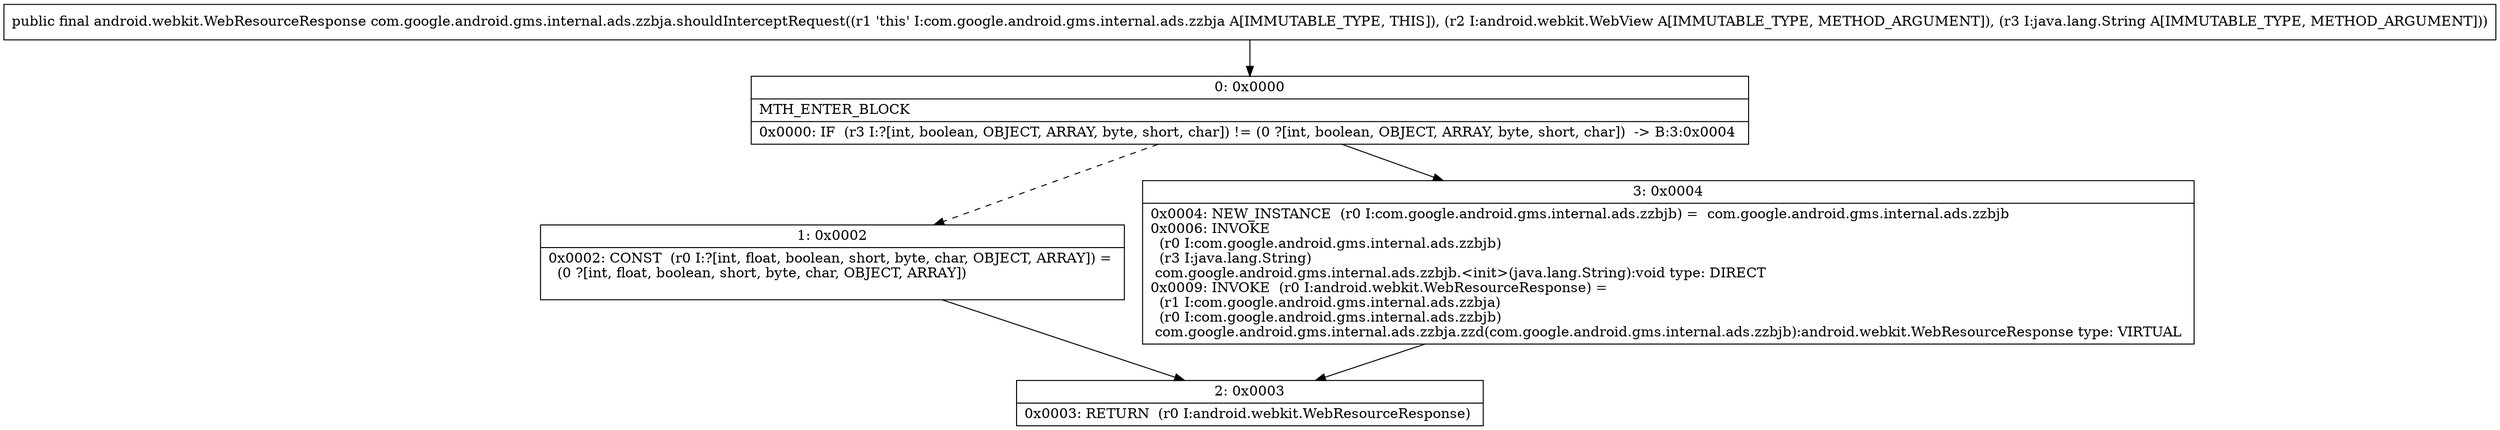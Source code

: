 digraph "CFG forcom.google.android.gms.internal.ads.zzbja.shouldInterceptRequest(Landroid\/webkit\/WebView;Ljava\/lang\/String;)Landroid\/webkit\/WebResourceResponse;" {
Node_0 [shape=record,label="{0\:\ 0x0000|MTH_ENTER_BLOCK\l|0x0000: IF  (r3 I:?[int, boolean, OBJECT, ARRAY, byte, short, char]) != (0 ?[int, boolean, OBJECT, ARRAY, byte, short, char])  \-\> B:3:0x0004 \l}"];
Node_1 [shape=record,label="{1\:\ 0x0002|0x0002: CONST  (r0 I:?[int, float, boolean, short, byte, char, OBJECT, ARRAY]) = \l  (0 ?[int, float, boolean, short, byte, char, OBJECT, ARRAY])\l \l}"];
Node_2 [shape=record,label="{2\:\ 0x0003|0x0003: RETURN  (r0 I:android.webkit.WebResourceResponse) \l}"];
Node_3 [shape=record,label="{3\:\ 0x0004|0x0004: NEW_INSTANCE  (r0 I:com.google.android.gms.internal.ads.zzbjb) =  com.google.android.gms.internal.ads.zzbjb \l0x0006: INVOKE  \l  (r0 I:com.google.android.gms.internal.ads.zzbjb)\l  (r3 I:java.lang.String)\l com.google.android.gms.internal.ads.zzbjb.\<init\>(java.lang.String):void type: DIRECT \l0x0009: INVOKE  (r0 I:android.webkit.WebResourceResponse) = \l  (r1 I:com.google.android.gms.internal.ads.zzbja)\l  (r0 I:com.google.android.gms.internal.ads.zzbjb)\l com.google.android.gms.internal.ads.zzbja.zzd(com.google.android.gms.internal.ads.zzbjb):android.webkit.WebResourceResponse type: VIRTUAL \l}"];
MethodNode[shape=record,label="{public final android.webkit.WebResourceResponse com.google.android.gms.internal.ads.zzbja.shouldInterceptRequest((r1 'this' I:com.google.android.gms.internal.ads.zzbja A[IMMUTABLE_TYPE, THIS]), (r2 I:android.webkit.WebView A[IMMUTABLE_TYPE, METHOD_ARGUMENT]), (r3 I:java.lang.String A[IMMUTABLE_TYPE, METHOD_ARGUMENT])) }"];
MethodNode -> Node_0;
Node_0 -> Node_1[style=dashed];
Node_0 -> Node_3;
Node_1 -> Node_2;
Node_3 -> Node_2;
}

